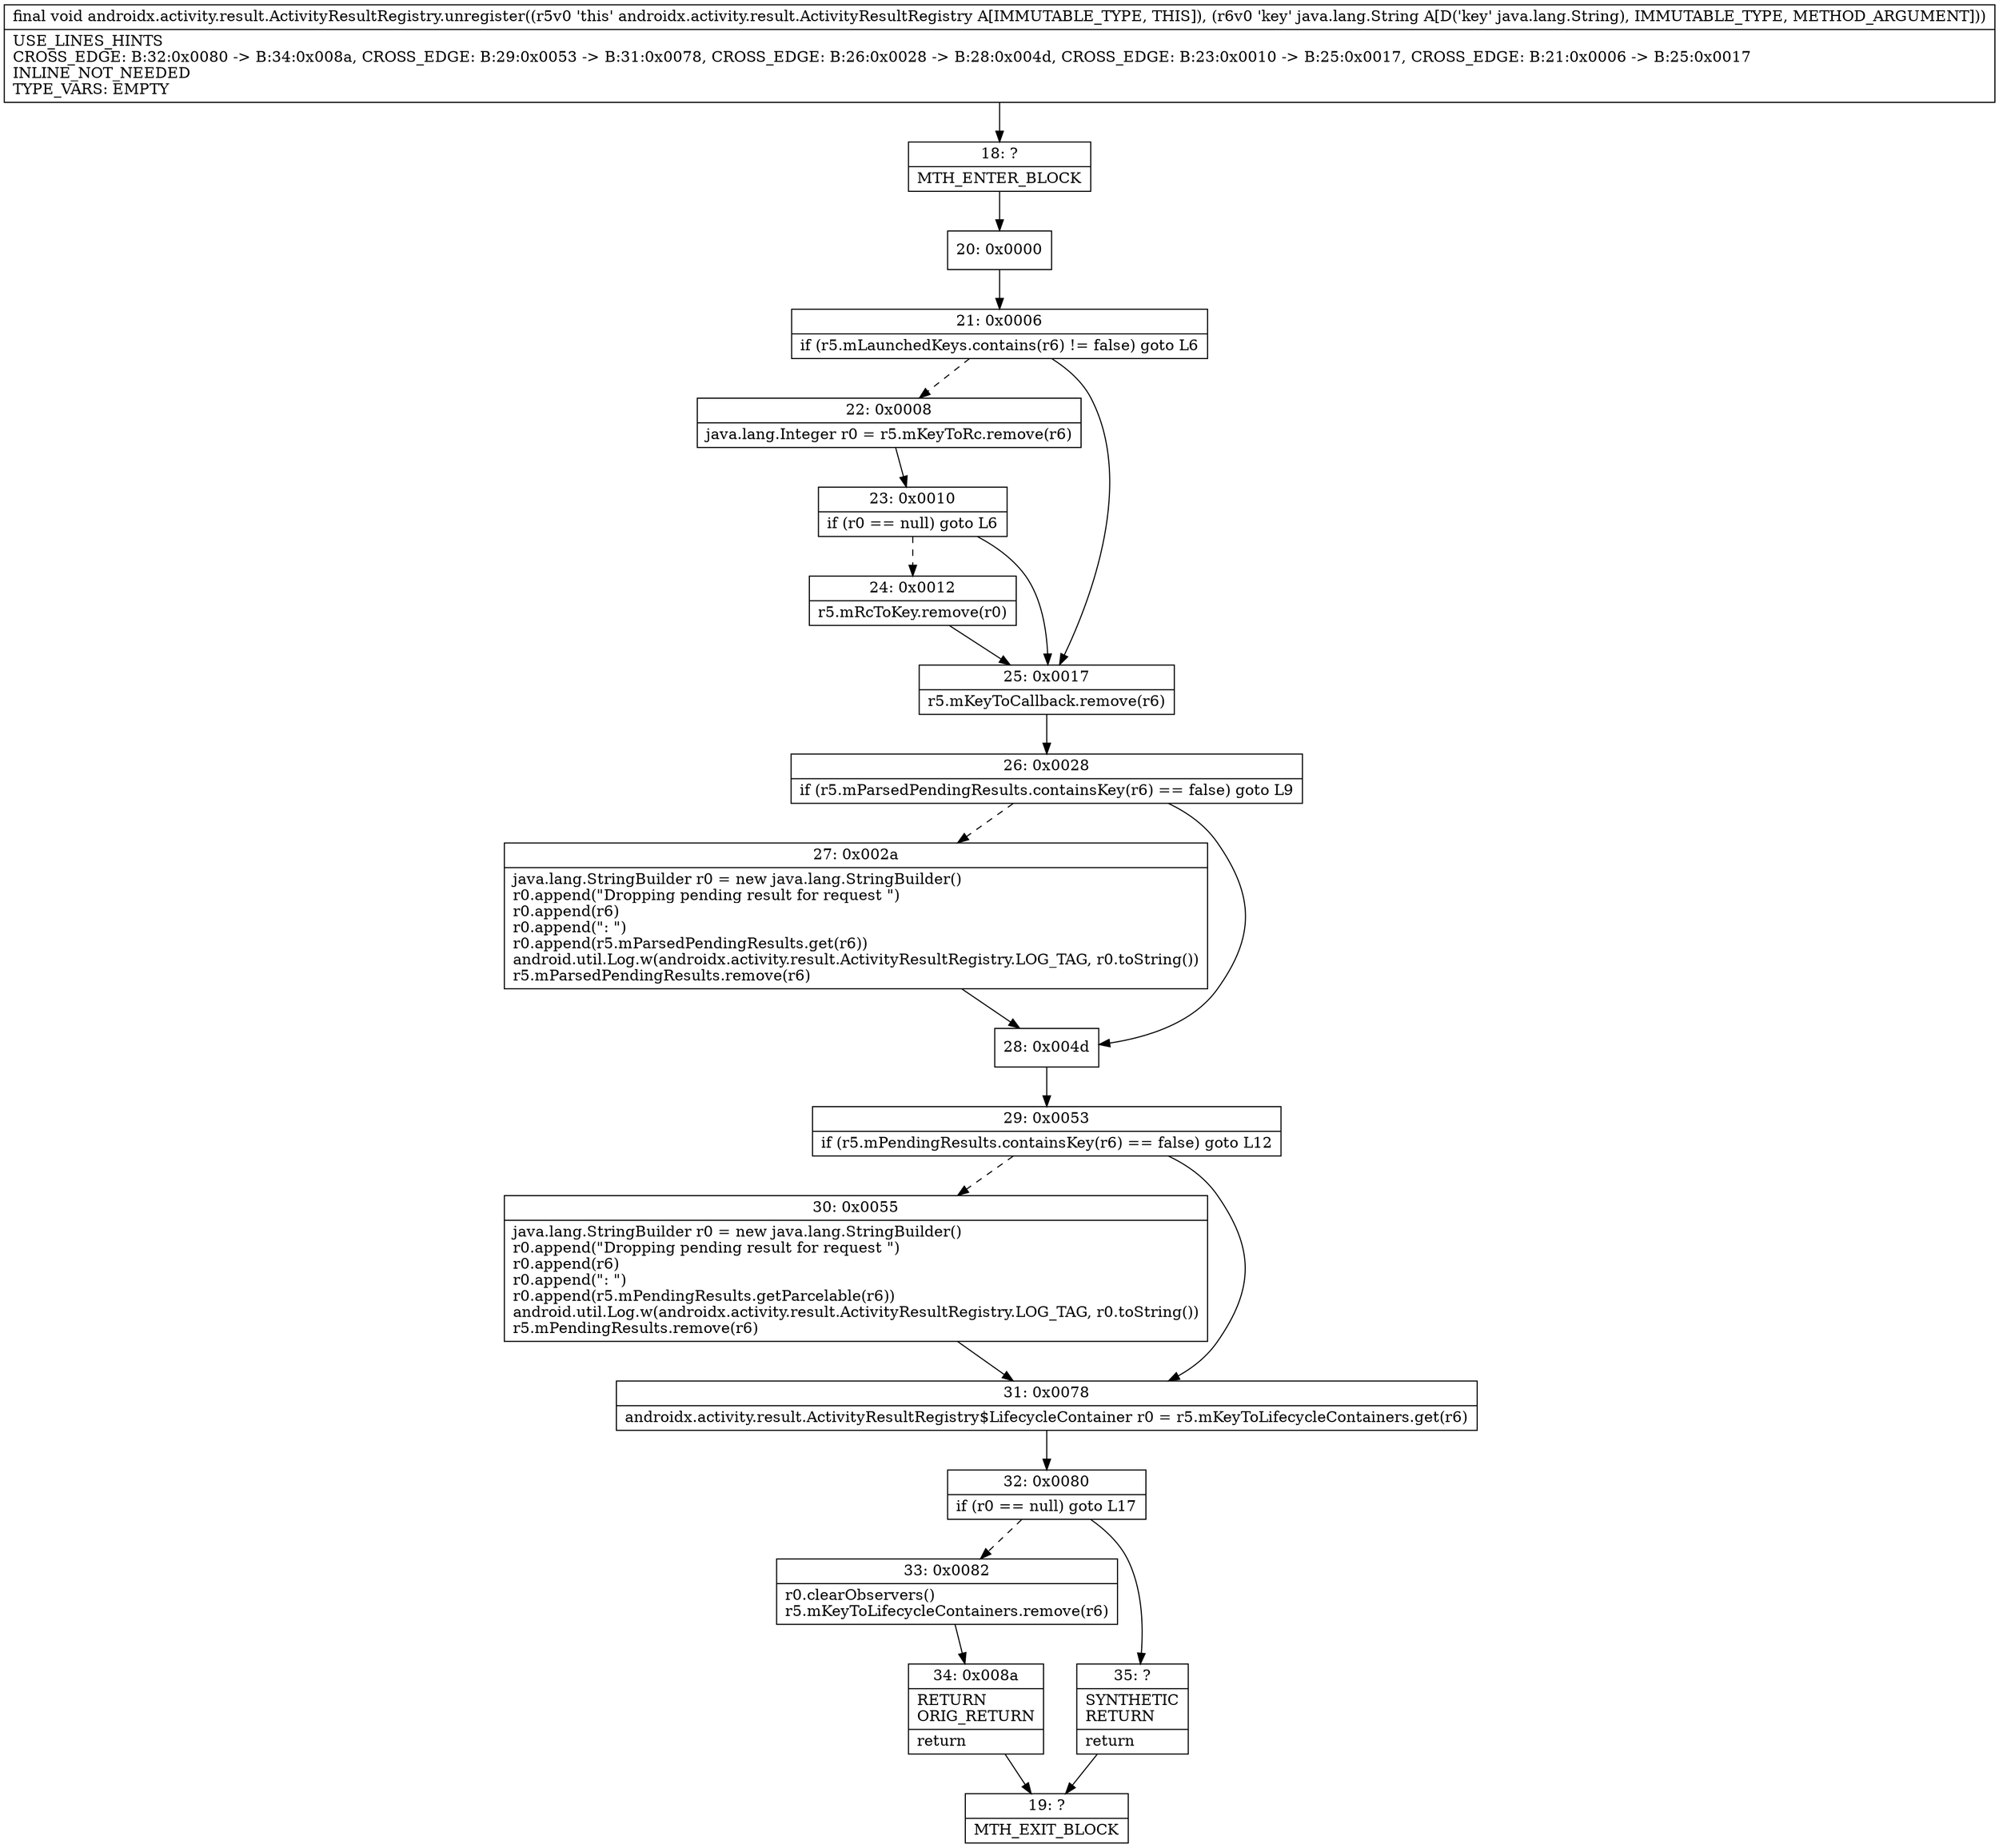 digraph "CFG forandroidx.activity.result.ActivityResultRegistry.unregister(Ljava\/lang\/String;)V" {
Node_18 [shape=record,label="{18\:\ ?|MTH_ENTER_BLOCK\l}"];
Node_20 [shape=record,label="{20\:\ 0x0000}"];
Node_21 [shape=record,label="{21\:\ 0x0006|if (r5.mLaunchedKeys.contains(r6) != false) goto L6\l}"];
Node_22 [shape=record,label="{22\:\ 0x0008|java.lang.Integer r0 = r5.mKeyToRc.remove(r6)\l}"];
Node_23 [shape=record,label="{23\:\ 0x0010|if (r0 == null) goto L6\l}"];
Node_24 [shape=record,label="{24\:\ 0x0012|r5.mRcToKey.remove(r0)\l}"];
Node_25 [shape=record,label="{25\:\ 0x0017|r5.mKeyToCallback.remove(r6)\l}"];
Node_26 [shape=record,label="{26\:\ 0x0028|if (r5.mParsedPendingResults.containsKey(r6) == false) goto L9\l}"];
Node_27 [shape=record,label="{27\:\ 0x002a|java.lang.StringBuilder r0 = new java.lang.StringBuilder()\lr0.append(\"Dropping pending result for request \")\lr0.append(r6)\lr0.append(\": \")\lr0.append(r5.mParsedPendingResults.get(r6))\landroid.util.Log.w(androidx.activity.result.ActivityResultRegistry.LOG_TAG, r0.toString())\lr5.mParsedPendingResults.remove(r6)\l}"];
Node_28 [shape=record,label="{28\:\ 0x004d}"];
Node_29 [shape=record,label="{29\:\ 0x0053|if (r5.mPendingResults.containsKey(r6) == false) goto L12\l}"];
Node_30 [shape=record,label="{30\:\ 0x0055|java.lang.StringBuilder r0 = new java.lang.StringBuilder()\lr0.append(\"Dropping pending result for request \")\lr0.append(r6)\lr0.append(\": \")\lr0.append(r5.mPendingResults.getParcelable(r6))\landroid.util.Log.w(androidx.activity.result.ActivityResultRegistry.LOG_TAG, r0.toString())\lr5.mPendingResults.remove(r6)\l}"];
Node_31 [shape=record,label="{31\:\ 0x0078|androidx.activity.result.ActivityResultRegistry$LifecycleContainer r0 = r5.mKeyToLifecycleContainers.get(r6)\l}"];
Node_32 [shape=record,label="{32\:\ 0x0080|if (r0 == null) goto L17\l}"];
Node_33 [shape=record,label="{33\:\ 0x0082|r0.clearObservers()\lr5.mKeyToLifecycleContainers.remove(r6)\l}"];
Node_34 [shape=record,label="{34\:\ 0x008a|RETURN\lORIG_RETURN\l|return\l}"];
Node_19 [shape=record,label="{19\:\ ?|MTH_EXIT_BLOCK\l}"];
Node_35 [shape=record,label="{35\:\ ?|SYNTHETIC\lRETURN\l|return\l}"];
MethodNode[shape=record,label="{final void androidx.activity.result.ActivityResultRegistry.unregister((r5v0 'this' androidx.activity.result.ActivityResultRegistry A[IMMUTABLE_TYPE, THIS]), (r6v0 'key' java.lang.String A[D('key' java.lang.String), IMMUTABLE_TYPE, METHOD_ARGUMENT]))  | USE_LINES_HINTS\lCROSS_EDGE: B:32:0x0080 \-\> B:34:0x008a, CROSS_EDGE: B:29:0x0053 \-\> B:31:0x0078, CROSS_EDGE: B:26:0x0028 \-\> B:28:0x004d, CROSS_EDGE: B:23:0x0010 \-\> B:25:0x0017, CROSS_EDGE: B:21:0x0006 \-\> B:25:0x0017\lINLINE_NOT_NEEDED\lTYPE_VARS: EMPTY\l}"];
MethodNode -> Node_18;Node_18 -> Node_20;
Node_20 -> Node_21;
Node_21 -> Node_22[style=dashed];
Node_21 -> Node_25;
Node_22 -> Node_23;
Node_23 -> Node_24[style=dashed];
Node_23 -> Node_25;
Node_24 -> Node_25;
Node_25 -> Node_26;
Node_26 -> Node_27[style=dashed];
Node_26 -> Node_28;
Node_27 -> Node_28;
Node_28 -> Node_29;
Node_29 -> Node_30[style=dashed];
Node_29 -> Node_31;
Node_30 -> Node_31;
Node_31 -> Node_32;
Node_32 -> Node_33[style=dashed];
Node_32 -> Node_35;
Node_33 -> Node_34;
Node_34 -> Node_19;
Node_35 -> Node_19;
}

